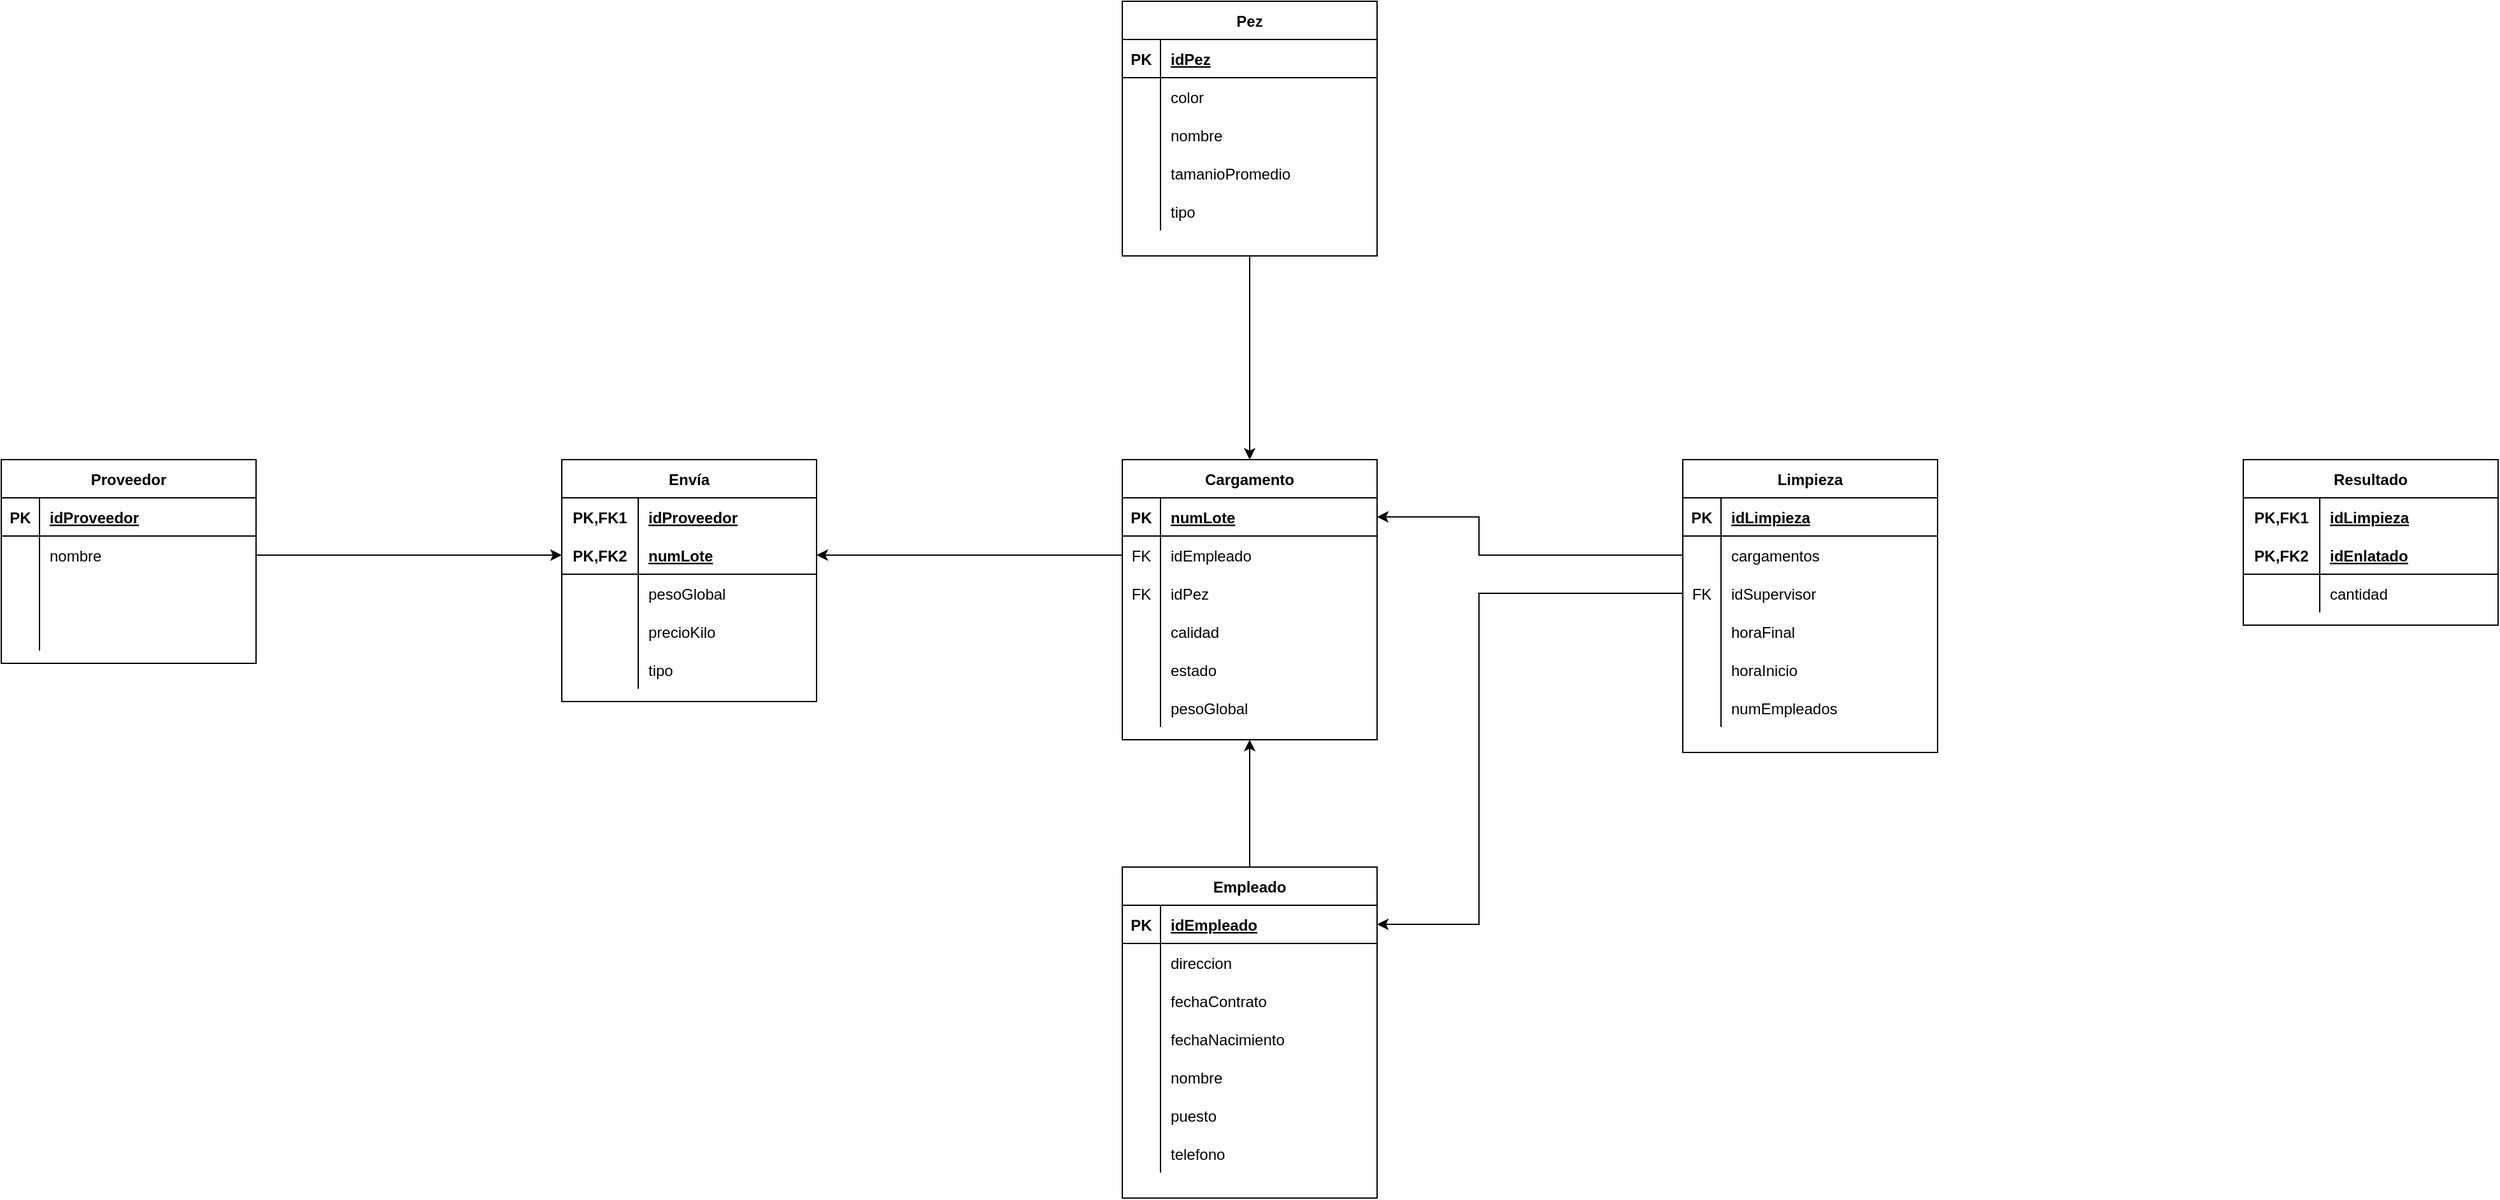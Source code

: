 <mxfile version="13.10.0" type="github"><diagram id="kUSdFy0e1hqgJt6HPNU2" name="Page-1"><mxGraphModel dx="1304" dy="496" grid="1" gridSize="10" guides="1" tooltips="1" connect="1" arrows="1" fold="1" page="1" pageScale="1" pageWidth="827" pageHeight="1169" math="0" shadow="0"><root><mxCell id="0"/><mxCell id="1" parent="0"/><mxCell id="SdPYyNpZILJqe6Lk2ZxD-1" value="Proveedor" style="shape=table;startSize=30;container=1;collapsible=1;childLayout=tableLayout;fixedRows=1;rowLines=0;fontStyle=1;align=center;resizeLast=1;" vertex="1" parent="1"><mxGeometry x="80" y="360" width="200" height="160" as="geometry"/></mxCell><mxCell id="SdPYyNpZILJqe6Lk2ZxD-2" value="" style="shape=partialRectangle;collapsible=0;dropTarget=0;pointerEvents=0;fillColor=none;top=0;left=0;bottom=1;right=0;points=[[0,0.5],[1,0.5]];portConstraint=eastwest;" vertex="1" parent="SdPYyNpZILJqe6Lk2ZxD-1"><mxGeometry y="30" width="200" height="30" as="geometry"/></mxCell><mxCell id="SdPYyNpZILJqe6Lk2ZxD-3" value="PK" style="shape=partialRectangle;connectable=0;fillColor=none;top=0;left=0;bottom=0;right=0;fontStyle=1;overflow=hidden;" vertex="1" parent="SdPYyNpZILJqe6Lk2ZxD-2"><mxGeometry width="30" height="30" as="geometry"/></mxCell><mxCell id="SdPYyNpZILJqe6Lk2ZxD-4" value="idProveedor" style="shape=partialRectangle;connectable=0;fillColor=none;top=0;left=0;bottom=0;right=0;align=left;spacingLeft=6;fontStyle=5;overflow=hidden;" vertex="1" parent="SdPYyNpZILJqe6Lk2ZxD-2"><mxGeometry x="30" width="170" height="30" as="geometry"/></mxCell><mxCell id="SdPYyNpZILJqe6Lk2ZxD-5" value="" style="shape=partialRectangle;collapsible=0;dropTarget=0;pointerEvents=0;fillColor=none;top=0;left=0;bottom=0;right=0;points=[[0,0.5],[1,0.5]];portConstraint=eastwest;" vertex="1" parent="SdPYyNpZILJqe6Lk2ZxD-1"><mxGeometry y="60" width="200" height="30" as="geometry"/></mxCell><mxCell id="SdPYyNpZILJqe6Lk2ZxD-6" value="" style="shape=partialRectangle;connectable=0;fillColor=none;top=0;left=0;bottom=0;right=0;editable=1;overflow=hidden;" vertex="1" parent="SdPYyNpZILJqe6Lk2ZxD-5"><mxGeometry width="30" height="30" as="geometry"/></mxCell><mxCell id="SdPYyNpZILJqe6Lk2ZxD-7" value="nombre" style="shape=partialRectangle;connectable=0;fillColor=none;top=0;left=0;bottom=0;right=0;align=left;spacingLeft=6;overflow=hidden;" vertex="1" parent="SdPYyNpZILJqe6Lk2ZxD-5"><mxGeometry x="30" width="170" height="30" as="geometry"/></mxCell><mxCell id="SdPYyNpZILJqe6Lk2ZxD-8" value="" style="shape=partialRectangle;collapsible=0;dropTarget=0;pointerEvents=0;fillColor=none;top=0;left=0;bottom=0;right=0;points=[[0,0.5],[1,0.5]];portConstraint=eastwest;" vertex="1" parent="SdPYyNpZILJqe6Lk2ZxD-1"><mxGeometry y="90" width="200" height="30" as="geometry"/></mxCell><mxCell id="SdPYyNpZILJqe6Lk2ZxD-9" value="" style="shape=partialRectangle;connectable=0;fillColor=none;top=0;left=0;bottom=0;right=0;editable=1;overflow=hidden;" vertex="1" parent="SdPYyNpZILJqe6Lk2ZxD-8"><mxGeometry width="30" height="30" as="geometry"/></mxCell><mxCell id="SdPYyNpZILJqe6Lk2ZxD-10" value="" style="shape=partialRectangle;connectable=0;fillColor=none;top=0;left=0;bottom=0;right=0;align=left;spacingLeft=6;overflow=hidden;" vertex="1" parent="SdPYyNpZILJqe6Lk2ZxD-8"><mxGeometry x="30" width="170" height="30" as="geometry"/></mxCell><mxCell id="SdPYyNpZILJqe6Lk2ZxD-11" value="" style="shape=partialRectangle;collapsible=0;dropTarget=0;pointerEvents=0;fillColor=none;top=0;left=0;bottom=0;right=0;points=[[0,0.5],[1,0.5]];portConstraint=eastwest;" vertex="1" parent="SdPYyNpZILJqe6Lk2ZxD-1"><mxGeometry y="120" width="200" height="30" as="geometry"/></mxCell><mxCell id="SdPYyNpZILJqe6Lk2ZxD-12" value="" style="shape=partialRectangle;connectable=0;fillColor=none;top=0;left=0;bottom=0;right=0;editable=1;overflow=hidden;" vertex="1" parent="SdPYyNpZILJqe6Lk2ZxD-11"><mxGeometry width="30" height="30" as="geometry"/></mxCell><mxCell id="SdPYyNpZILJqe6Lk2ZxD-13" value="" style="shape=partialRectangle;connectable=0;fillColor=none;top=0;left=0;bottom=0;right=0;align=left;spacingLeft=6;overflow=hidden;" vertex="1" parent="SdPYyNpZILJqe6Lk2ZxD-11"><mxGeometry x="30" width="170" height="30" as="geometry"/></mxCell><mxCell id="SdPYyNpZILJqe6Lk2ZxD-14" value="Envía" style="shape=table;startSize=30;container=1;collapsible=1;childLayout=tableLayout;fixedRows=1;rowLines=0;fontStyle=1;align=center;resizeLast=1;" vertex="1" parent="1"><mxGeometry x="520" y="360" width="200" height="190" as="geometry"/></mxCell><mxCell id="SdPYyNpZILJqe6Lk2ZxD-15" value="" style="shape=partialRectangle;collapsible=0;dropTarget=0;pointerEvents=0;fillColor=none;top=0;left=0;bottom=0;right=0;points=[[0,0.5],[1,0.5]];portConstraint=eastwest;" vertex="1" parent="SdPYyNpZILJqe6Lk2ZxD-14"><mxGeometry y="30" width="200" height="30" as="geometry"/></mxCell><mxCell id="SdPYyNpZILJqe6Lk2ZxD-16" value="PK,FK1" style="shape=partialRectangle;connectable=0;fillColor=none;top=0;left=0;bottom=0;right=0;fontStyle=1;overflow=hidden;" vertex="1" parent="SdPYyNpZILJqe6Lk2ZxD-15"><mxGeometry width="60" height="30" as="geometry"/></mxCell><mxCell id="SdPYyNpZILJqe6Lk2ZxD-17" value="idProveedor" style="shape=partialRectangle;connectable=0;fillColor=none;top=0;left=0;bottom=0;right=0;align=left;spacingLeft=6;fontStyle=5;overflow=hidden;" vertex="1" parent="SdPYyNpZILJqe6Lk2ZxD-15"><mxGeometry x="60" width="140" height="30" as="geometry"/></mxCell><mxCell id="SdPYyNpZILJqe6Lk2ZxD-18" value="" style="shape=partialRectangle;collapsible=0;dropTarget=0;pointerEvents=0;fillColor=none;top=0;left=0;bottom=1;right=0;points=[[0,0.5],[1,0.5]];portConstraint=eastwest;" vertex="1" parent="SdPYyNpZILJqe6Lk2ZxD-14"><mxGeometry y="60" width="200" height="30" as="geometry"/></mxCell><mxCell id="SdPYyNpZILJqe6Lk2ZxD-19" value="PK,FK2" style="shape=partialRectangle;connectable=0;fillColor=none;top=0;left=0;bottom=0;right=0;fontStyle=1;overflow=hidden;" vertex="1" parent="SdPYyNpZILJqe6Lk2ZxD-18"><mxGeometry width="60" height="30" as="geometry"/></mxCell><mxCell id="SdPYyNpZILJqe6Lk2ZxD-20" value="numLote" style="shape=partialRectangle;connectable=0;fillColor=none;top=0;left=0;bottom=0;right=0;align=left;spacingLeft=6;fontStyle=5;overflow=hidden;" vertex="1" parent="SdPYyNpZILJqe6Lk2ZxD-18"><mxGeometry x="60" width="140" height="30" as="geometry"/></mxCell><mxCell id="SdPYyNpZILJqe6Lk2ZxD-24" value="" style="shape=partialRectangle;collapsible=0;dropTarget=0;pointerEvents=0;fillColor=none;top=0;left=0;bottom=0;right=0;points=[[0,0.5],[1,0.5]];portConstraint=eastwest;" vertex="1" parent="SdPYyNpZILJqe6Lk2ZxD-14"><mxGeometry y="90" width="200" height="30" as="geometry"/></mxCell><mxCell id="SdPYyNpZILJqe6Lk2ZxD-25" value="" style="shape=partialRectangle;connectable=0;fillColor=none;top=0;left=0;bottom=0;right=0;editable=1;overflow=hidden;" vertex="1" parent="SdPYyNpZILJqe6Lk2ZxD-24"><mxGeometry width="60" height="30" as="geometry"/></mxCell><mxCell id="SdPYyNpZILJqe6Lk2ZxD-26" value="pesoGlobal" style="shape=partialRectangle;connectable=0;fillColor=none;top=0;left=0;bottom=0;right=0;align=left;spacingLeft=6;overflow=hidden;" vertex="1" parent="SdPYyNpZILJqe6Lk2ZxD-24"><mxGeometry x="60" width="140" height="30" as="geometry"/></mxCell><mxCell id="SdPYyNpZILJqe6Lk2ZxD-27" value="" style="shape=partialRectangle;collapsible=0;dropTarget=0;pointerEvents=0;fillColor=none;top=0;left=0;bottom=0;right=0;points=[[0,0.5],[1,0.5]];portConstraint=eastwest;" vertex="1" parent="SdPYyNpZILJqe6Lk2ZxD-14"><mxGeometry y="120" width="200" height="30" as="geometry"/></mxCell><mxCell id="SdPYyNpZILJqe6Lk2ZxD-28" value="" style="shape=partialRectangle;connectable=0;fillColor=none;top=0;left=0;bottom=0;right=0;editable=1;overflow=hidden;" vertex="1" parent="SdPYyNpZILJqe6Lk2ZxD-27"><mxGeometry width="60" height="30" as="geometry"/></mxCell><mxCell id="SdPYyNpZILJqe6Lk2ZxD-29" value="precioKilo" style="shape=partialRectangle;connectable=0;fillColor=none;top=0;left=0;bottom=0;right=0;align=left;spacingLeft=6;overflow=hidden;" vertex="1" parent="SdPYyNpZILJqe6Lk2ZxD-27"><mxGeometry x="60" width="140" height="30" as="geometry"/></mxCell><mxCell id="SdPYyNpZILJqe6Lk2ZxD-21" value="" style="shape=partialRectangle;collapsible=0;dropTarget=0;pointerEvents=0;fillColor=none;top=0;left=0;bottom=0;right=0;points=[[0,0.5],[1,0.5]];portConstraint=eastwest;" vertex="1" parent="SdPYyNpZILJqe6Lk2ZxD-14"><mxGeometry y="150" width="200" height="30" as="geometry"/></mxCell><mxCell id="SdPYyNpZILJqe6Lk2ZxD-22" value="" style="shape=partialRectangle;connectable=0;fillColor=none;top=0;left=0;bottom=0;right=0;editable=1;overflow=hidden;" vertex="1" parent="SdPYyNpZILJqe6Lk2ZxD-21"><mxGeometry width="60" height="30" as="geometry"/></mxCell><mxCell id="SdPYyNpZILJqe6Lk2ZxD-23" value="tipo" style="shape=partialRectangle;connectable=0;fillColor=none;top=0;left=0;bottom=0;right=0;align=left;spacingLeft=6;overflow=hidden;" vertex="1" parent="SdPYyNpZILJqe6Lk2ZxD-21"><mxGeometry x="60" width="140" height="30" as="geometry"/></mxCell><mxCell id="SdPYyNpZILJqe6Lk2ZxD-33" value="Cargamento" style="shape=table;startSize=30;container=1;collapsible=1;childLayout=tableLayout;fixedRows=1;rowLines=0;fontStyle=1;align=center;resizeLast=1;" vertex="1" parent="1"><mxGeometry x="960" y="360" width="200" height="220" as="geometry"/></mxCell><mxCell id="SdPYyNpZILJqe6Lk2ZxD-34" value="" style="shape=partialRectangle;collapsible=0;dropTarget=0;pointerEvents=0;fillColor=none;top=0;left=0;bottom=1;right=0;points=[[0,0.5],[1,0.5]];portConstraint=eastwest;" vertex="1" parent="SdPYyNpZILJqe6Lk2ZxD-33"><mxGeometry y="30" width="200" height="30" as="geometry"/></mxCell><mxCell id="SdPYyNpZILJqe6Lk2ZxD-35" value="PK" style="shape=partialRectangle;connectable=0;fillColor=none;top=0;left=0;bottom=0;right=0;fontStyle=1;overflow=hidden;" vertex="1" parent="SdPYyNpZILJqe6Lk2ZxD-34"><mxGeometry width="30" height="30" as="geometry"/></mxCell><mxCell id="SdPYyNpZILJqe6Lk2ZxD-36" value="numLote" style="shape=partialRectangle;connectable=0;fillColor=none;top=0;left=0;bottom=0;right=0;align=left;spacingLeft=6;fontStyle=5;overflow=hidden;" vertex="1" parent="SdPYyNpZILJqe6Lk2ZxD-34"><mxGeometry x="30" width="170" height="30" as="geometry"/></mxCell><mxCell id="SdPYyNpZILJqe6Lk2ZxD-136" value="" style="shape=partialRectangle;collapsible=0;dropTarget=0;pointerEvents=0;fillColor=none;top=0;left=0;bottom=0;right=0;points=[[0,0.5],[1,0.5]];portConstraint=eastwest;" vertex="1" parent="SdPYyNpZILJqe6Lk2ZxD-33"><mxGeometry y="60" width="200" height="30" as="geometry"/></mxCell><mxCell id="SdPYyNpZILJqe6Lk2ZxD-137" value="FK" style="shape=partialRectangle;connectable=0;fillColor=none;top=0;left=0;bottom=0;right=0;editable=1;overflow=hidden;" vertex="1" parent="SdPYyNpZILJqe6Lk2ZxD-136"><mxGeometry width="30" height="30" as="geometry"/></mxCell><mxCell id="SdPYyNpZILJqe6Lk2ZxD-138" value="idEmpleado" style="shape=partialRectangle;connectable=0;fillColor=none;top=0;left=0;bottom=0;right=0;align=left;spacingLeft=6;overflow=hidden;" vertex="1" parent="SdPYyNpZILJqe6Lk2ZxD-136"><mxGeometry x="30" width="170" height="30" as="geometry"/></mxCell><mxCell id="SdPYyNpZILJqe6Lk2ZxD-155" value="" style="shape=partialRectangle;collapsible=0;dropTarget=0;pointerEvents=0;fillColor=none;top=0;left=0;bottom=0;right=0;points=[[0,0.5],[1,0.5]];portConstraint=eastwest;" vertex="1" parent="SdPYyNpZILJqe6Lk2ZxD-33"><mxGeometry y="90" width="200" height="30" as="geometry"/></mxCell><mxCell id="SdPYyNpZILJqe6Lk2ZxD-156" value="FK" style="shape=partialRectangle;connectable=0;fillColor=none;top=0;left=0;bottom=0;right=0;editable=1;overflow=hidden;" vertex="1" parent="SdPYyNpZILJqe6Lk2ZxD-155"><mxGeometry width="30" height="30" as="geometry"/></mxCell><mxCell id="SdPYyNpZILJqe6Lk2ZxD-157" value="idPez" style="shape=partialRectangle;connectable=0;fillColor=none;top=0;left=0;bottom=0;right=0;align=left;spacingLeft=6;overflow=hidden;" vertex="1" parent="SdPYyNpZILJqe6Lk2ZxD-155"><mxGeometry x="30" width="170" height="30" as="geometry"/></mxCell><mxCell id="SdPYyNpZILJqe6Lk2ZxD-43" value="" style="shape=partialRectangle;collapsible=0;dropTarget=0;pointerEvents=0;fillColor=none;top=0;left=0;bottom=0;right=0;points=[[0,0.5],[1,0.5]];portConstraint=eastwest;" vertex="1" parent="SdPYyNpZILJqe6Lk2ZxD-33"><mxGeometry y="120" width="200" height="30" as="geometry"/></mxCell><mxCell id="SdPYyNpZILJqe6Lk2ZxD-44" value="" style="shape=partialRectangle;connectable=0;fillColor=none;top=0;left=0;bottom=0;right=0;editable=1;overflow=hidden;" vertex="1" parent="SdPYyNpZILJqe6Lk2ZxD-43"><mxGeometry width="30" height="30" as="geometry"/></mxCell><mxCell id="SdPYyNpZILJqe6Lk2ZxD-45" value="calidad" style="shape=partialRectangle;connectable=0;fillColor=none;top=0;left=0;bottom=0;right=0;align=left;spacingLeft=6;overflow=hidden;" vertex="1" parent="SdPYyNpZILJqe6Lk2ZxD-43"><mxGeometry x="30" width="170" height="30" as="geometry"/></mxCell><mxCell id="SdPYyNpZILJqe6Lk2ZxD-37" value="" style="shape=partialRectangle;collapsible=0;dropTarget=0;pointerEvents=0;fillColor=none;top=0;left=0;bottom=0;right=0;points=[[0,0.5],[1,0.5]];portConstraint=eastwest;" vertex="1" parent="SdPYyNpZILJqe6Lk2ZxD-33"><mxGeometry y="150" width="200" height="30" as="geometry"/></mxCell><mxCell id="SdPYyNpZILJqe6Lk2ZxD-38" value="" style="shape=partialRectangle;connectable=0;fillColor=none;top=0;left=0;bottom=0;right=0;editable=1;overflow=hidden;" vertex="1" parent="SdPYyNpZILJqe6Lk2ZxD-37"><mxGeometry width="30" height="30" as="geometry"/></mxCell><mxCell id="SdPYyNpZILJqe6Lk2ZxD-39" value="estado" style="shape=partialRectangle;connectable=0;fillColor=none;top=0;left=0;bottom=0;right=0;align=left;spacingLeft=6;overflow=hidden;" vertex="1" parent="SdPYyNpZILJqe6Lk2ZxD-37"><mxGeometry x="30" width="170" height="30" as="geometry"/></mxCell><mxCell id="SdPYyNpZILJqe6Lk2ZxD-40" value="" style="shape=partialRectangle;collapsible=0;dropTarget=0;pointerEvents=0;fillColor=none;top=0;left=0;bottom=0;right=0;points=[[0,0.5],[1,0.5]];portConstraint=eastwest;" vertex="1" parent="SdPYyNpZILJqe6Lk2ZxD-33"><mxGeometry y="180" width="200" height="30" as="geometry"/></mxCell><mxCell id="SdPYyNpZILJqe6Lk2ZxD-41" value="" style="shape=partialRectangle;connectable=0;fillColor=none;top=0;left=0;bottom=0;right=0;editable=1;overflow=hidden;" vertex="1" parent="SdPYyNpZILJqe6Lk2ZxD-40"><mxGeometry width="30" height="30" as="geometry"/></mxCell><mxCell id="SdPYyNpZILJqe6Lk2ZxD-42" value="pesoGlobal" style="shape=partialRectangle;connectable=0;fillColor=none;top=0;left=0;bottom=0;right=0;align=left;spacingLeft=6;overflow=hidden;" vertex="1" parent="SdPYyNpZILJqe6Lk2ZxD-40"><mxGeometry x="30" width="170" height="30" as="geometry"/></mxCell><mxCell id="SdPYyNpZILJqe6Lk2ZxD-49" style="edgeStyle=orthogonalEdgeStyle;rounded=0;orthogonalLoop=1;jettySize=auto;html=1;exitX=1;exitY=0.5;exitDx=0;exitDy=0;entryX=0;entryY=0.5;entryDx=0;entryDy=0;startSize=30;" edge="1" parent="1" source="SdPYyNpZILJqe6Lk2ZxD-5" target="SdPYyNpZILJqe6Lk2ZxD-18"><mxGeometry relative="1" as="geometry"/></mxCell><mxCell id="SdPYyNpZILJqe6Lk2ZxD-50" style="edgeStyle=orthogonalEdgeStyle;rounded=0;orthogonalLoop=1;jettySize=auto;html=1;exitX=0;exitY=0.5;exitDx=0;exitDy=0;startSize=30;" edge="1" parent="1" source="SdPYyNpZILJqe6Lk2ZxD-136" target="SdPYyNpZILJqe6Lk2ZxD-18"><mxGeometry relative="1" as="geometry"/></mxCell><mxCell id="SdPYyNpZILJqe6Lk2ZxD-71" style="edgeStyle=orthogonalEdgeStyle;rounded=0;orthogonalLoop=1;jettySize=auto;html=1;exitX=0.5;exitY=1;exitDx=0;exitDy=0;entryX=0.5;entryY=0;entryDx=0;entryDy=0;startSize=30;" edge="1" parent="1" source="SdPYyNpZILJqe6Lk2ZxD-51" target="SdPYyNpZILJqe6Lk2ZxD-33"><mxGeometry relative="1" as="geometry"/></mxCell><mxCell id="SdPYyNpZILJqe6Lk2ZxD-51" value="Pez" style="shape=table;startSize=30;container=1;collapsible=1;childLayout=tableLayout;fixedRows=1;rowLines=0;fontStyle=1;align=center;resizeLast=1;" vertex="1" parent="1"><mxGeometry x="960" width="200" height="200" as="geometry"/></mxCell><mxCell id="SdPYyNpZILJqe6Lk2ZxD-52" value="" style="shape=partialRectangle;collapsible=0;dropTarget=0;pointerEvents=0;fillColor=none;top=0;left=0;bottom=1;right=0;points=[[0,0.5],[1,0.5]];portConstraint=eastwest;" vertex="1" parent="SdPYyNpZILJqe6Lk2ZxD-51"><mxGeometry y="30" width="200" height="30" as="geometry"/></mxCell><mxCell id="SdPYyNpZILJqe6Lk2ZxD-53" value="PK" style="shape=partialRectangle;connectable=0;fillColor=none;top=0;left=0;bottom=0;right=0;fontStyle=1;overflow=hidden;" vertex="1" parent="SdPYyNpZILJqe6Lk2ZxD-52"><mxGeometry width="30" height="30" as="geometry"/></mxCell><mxCell id="SdPYyNpZILJqe6Lk2ZxD-54" value="idPez" style="shape=partialRectangle;connectable=0;fillColor=none;top=0;left=0;bottom=0;right=0;align=left;spacingLeft=6;fontStyle=5;overflow=hidden;" vertex="1" parent="SdPYyNpZILJqe6Lk2ZxD-52"><mxGeometry x="30" width="170" height="30" as="geometry"/></mxCell><mxCell id="SdPYyNpZILJqe6Lk2ZxD-55" value="" style="shape=partialRectangle;collapsible=0;dropTarget=0;pointerEvents=0;fillColor=none;top=0;left=0;bottom=0;right=0;points=[[0,0.5],[1,0.5]];portConstraint=eastwest;" vertex="1" parent="SdPYyNpZILJqe6Lk2ZxD-51"><mxGeometry y="60" width="200" height="30" as="geometry"/></mxCell><mxCell id="SdPYyNpZILJqe6Lk2ZxD-56" value="" style="shape=partialRectangle;connectable=0;fillColor=none;top=0;left=0;bottom=0;right=0;editable=1;overflow=hidden;" vertex="1" parent="SdPYyNpZILJqe6Lk2ZxD-55"><mxGeometry width="30" height="30" as="geometry"/></mxCell><mxCell id="SdPYyNpZILJqe6Lk2ZxD-57" value="color" style="shape=partialRectangle;connectable=0;fillColor=none;top=0;left=0;bottom=0;right=0;align=left;spacingLeft=6;overflow=hidden;" vertex="1" parent="SdPYyNpZILJqe6Lk2ZxD-55"><mxGeometry x="30" width="170" height="30" as="geometry"/></mxCell><mxCell id="SdPYyNpZILJqe6Lk2ZxD-58" value="" style="shape=partialRectangle;collapsible=0;dropTarget=0;pointerEvents=0;fillColor=none;top=0;left=0;bottom=0;right=0;points=[[0,0.5],[1,0.5]];portConstraint=eastwest;" vertex="1" parent="SdPYyNpZILJqe6Lk2ZxD-51"><mxGeometry y="90" width="200" height="30" as="geometry"/></mxCell><mxCell id="SdPYyNpZILJqe6Lk2ZxD-59" value="" style="shape=partialRectangle;connectable=0;fillColor=none;top=0;left=0;bottom=0;right=0;editable=1;overflow=hidden;" vertex="1" parent="SdPYyNpZILJqe6Lk2ZxD-58"><mxGeometry width="30" height="30" as="geometry"/></mxCell><mxCell id="SdPYyNpZILJqe6Lk2ZxD-60" value="nombre" style="shape=partialRectangle;connectable=0;fillColor=none;top=0;left=0;bottom=0;right=0;align=left;spacingLeft=6;overflow=hidden;" vertex="1" parent="SdPYyNpZILJqe6Lk2ZxD-58"><mxGeometry x="30" width="170" height="30" as="geometry"/></mxCell><mxCell id="SdPYyNpZILJqe6Lk2ZxD-61" value="" style="shape=partialRectangle;collapsible=0;dropTarget=0;pointerEvents=0;fillColor=none;top=0;left=0;bottom=0;right=0;points=[[0,0.5],[1,0.5]];portConstraint=eastwest;" vertex="1" parent="SdPYyNpZILJqe6Lk2ZxD-51"><mxGeometry y="120" width="200" height="30" as="geometry"/></mxCell><mxCell id="SdPYyNpZILJqe6Lk2ZxD-62" value="" style="shape=partialRectangle;connectable=0;fillColor=none;top=0;left=0;bottom=0;right=0;editable=1;overflow=hidden;" vertex="1" parent="SdPYyNpZILJqe6Lk2ZxD-61"><mxGeometry width="30" height="30" as="geometry"/></mxCell><mxCell id="SdPYyNpZILJqe6Lk2ZxD-63" value="tamanioPromedio" style="shape=partialRectangle;connectable=0;fillColor=none;top=0;left=0;bottom=0;right=0;align=left;spacingLeft=6;overflow=hidden;" vertex="1" parent="SdPYyNpZILJqe6Lk2ZxD-61"><mxGeometry x="30" width="170" height="30" as="geometry"/></mxCell><mxCell id="SdPYyNpZILJqe6Lk2ZxD-64" value="" style="shape=partialRectangle;collapsible=0;dropTarget=0;pointerEvents=0;fillColor=none;top=0;left=0;bottom=0;right=0;points=[[0,0.5],[1,0.5]];portConstraint=eastwest;" vertex="1" parent="SdPYyNpZILJqe6Lk2ZxD-51"><mxGeometry y="150" width="200" height="30" as="geometry"/></mxCell><mxCell id="SdPYyNpZILJqe6Lk2ZxD-65" value="" style="shape=partialRectangle;connectable=0;fillColor=none;top=0;left=0;bottom=0;right=0;editable=1;overflow=hidden;" vertex="1" parent="SdPYyNpZILJqe6Lk2ZxD-64"><mxGeometry width="30" height="30" as="geometry"/></mxCell><mxCell id="SdPYyNpZILJqe6Lk2ZxD-66" value="tipo" style="shape=partialRectangle;connectable=0;fillColor=none;top=0;left=0;bottom=0;right=0;align=left;spacingLeft=6;overflow=hidden;" vertex="1" parent="SdPYyNpZILJqe6Lk2ZxD-64"><mxGeometry x="30" width="170" height="30" as="geometry"/></mxCell><mxCell id="SdPYyNpZILJqe6Lk2ZxD-113" style="edgeStyle=orthogonalEdgeStyle;rounded=0;orthogonalLoop=1;jettySize=auto;html=1;exitX=0.5;exitY=0;exitDx=0;exitDy=0;entryX=0.5;entryY=1;entryDx=0;entryDy=0;startSize=30;" edge="1" parent="1" source="SdPYyNpZILJqe6Lk2ZxD-72" target="SdPYyNpZILJqe6Lk2ZxD-33"><mxGeometry relative="1" as="geometry"/></mxCell><mxCell id="SdPYyNpZILJqe6Lk2ZxD-72" value="Empleado" style="shape=table;startSize=30;container=1;collapsible=1;childLayout=tableLayout;fixedRows=1;rowLines=0;fontStyle=1;align=center;resizeLast=1;" vertex="1" parent="1"><mxGeometry x="960" y="680" width="200" height="260" as="geometry"/></mxCell><mxCell id="SdPYyNpZILJqe6Lk2ZxD-73" value="" style="shape=partialRectangle;collapsible=0;dropTarget=0;pointerEvents=0;fillColor=none;top=0;left=0;bottom=1;right=0;points=[[0,0.5],[1,0.5]];portConstraint=eastwest;" vertex="1" parent="SdPYyNpZILJqe6Lk2ZxD-72"><mxGeometry y="30" width="200" height="30" as="geometry"/></mxCell><mxCell id="SdPYyNpZILJqe6Lk2ZxD-74" value="PK" style="shape=partialRectangle;connectable=0;fillColor=none;top=0;left=0;bottom=0;right=0;fontStyle=1;overflow=hidden;" vertex="1" parent="SdPYyNpZILJqe6Lk2ZxD-73"><mxGeometry width="30" height="30" as="geometry"/></mxCell><mxCell id="SdPYyNpZILJqe6Lk2ZxD-75" value="idEmpleado" style="shape=partialRectangle;connectable=0;fillColor=none;top=0;left=0;bottom=0;right=0;align=left;spacingLeft=6;fontStyle=5;overflow=hidden;" vertex="1" parent="SdPYyNpZILJqe6Lk2ZxD-73"><mxGeometry x="30" width="170" height="30" as="geometry"/></mxCell><mxCell id="SdPYyNpZILJqe6Lk2ZxD-76" value="" style="shape=partialRectangle;collapsible=0;dropTarget=0;pointerEvents=0;fillColor=none;top=0;left=0;bottom=0;right=0;points=[[0,0.5],[1,0.5]];portConstraint=eastwest;" vertex="1" parent="SdPYyNpZILJqe6Lk2ZxD-72"><mxGeometry y="60" width="200" height="30" as="geometry"/></mxCell><mxCell id="SdPYyNpZILJqe6Lk2ZxD-77" value="" style="shape=partialRectangle;connectable=0;fillColor=none;top=0;left=0;bottom=0;right=0;editable=1;overflow=hidden;" vertex="1" parent="SdPYyNpZILJqe6Lk2ZxD-76"><mxGeometry width="30" height="30" as="geometry"/></mxCell><mxCell id="SdPYyNpZILJqe6Lk2ZxD-78" value="direccion" style="shape=partialRectangle;connectable=0;fillColor=none;top=0;left=0;bottom=0;right=0;align=left;spacingLeft=6;overflow=hidden;" vertex="1" parent="SdPYyNpZILJqe6Lk2ZxD-76"><mxGeometry x="30" width="170" height="30" as="geometry"/></mxCell><mxCell id="SdPYyNpZILJqe6Lk2ZxD-79" value="" style="shape=partialRectangle;collapsible=0;dropTarget=0;pointerEvents=0;fillColor=none;top=0;left=0;bottom=0;right=0;points=[[0,0.5],[1,0.5]];portConstraint=eastwest;" vertex="1" parent="SdPYyNpZILJqe6Lk2ZxD-72"><mxGeometry y="90" width="200" height="30" as="geometry"/></mxCell><mxCell id="SdPYyNpZILJqe6Lk2ZxD-80" value="" style="shape=partialRectangle;connectable=0;fillColor=none;top=0;left=0;bottom=0;right=0;editable=1;overflow=hidden;" vertex="1" parent="SdPYyNpZILJqe6Lk2ZxD-79"><mxGeometry width="30" height="30" as="geometry"/></mxCell><mxCell id="SdPYyNpZILJqe6Lk2ZxD-81" value="fechaContrato" style="shape=partialRectangle;connectable=0;fillColor=none;top=0;left=0;bottom=0;right=0;align=left;spacingLeft=6;overflow=hidden;" vertex="1" parent="SdPYyNpZILJqe6Lk2ZxD-79"><mxGeometry x="30" width="170" height="30" as="geometry"/></mxCell><mxCell id="SdPYyNpZILJqe6Lk2ZxD-82" value="" style="shape=partialRectangle;collapsible=0;dropTarget=0;pointerEvents=0;fillColor=none;top=0;left=0;bottom=0;right=0;points=[[0,0.5],[1,0.5]];portConstraint=eastwest;" vertex="1" parent="SdPYyNpZILJqe6Lk2ZxD-72"><mxGeometry y="120" width="200" height="30" as="geometry"/></mxCell><mxCell id="SdPYyNpZILJqe6Lk2ZxD-83" value="" style="shape=partialRectangle;connectable=0;fillColor=none;top=0;left=0;bottom=0;right=0;editable=1;overflow=hidden;" vertex="1" parent="SdPYyNpZILJqe6Lk2ZxD-82"><mxGeometry width="30" height="30" as="geometry"/></mxCell><mxCell id="SdPYyNpZILJqe6Lk2ZxD-84" value="fechaNacimiento" style="shape=partialRectangle;connectable=0;fillColor=none;top=0;left=0;bottom=0;right=0;align=left;spacingLeft=6;overflow=hidden;" vertex="1" parent="SdPYyNpZILJqe6Lk2ZxD-82"><mxGeometry x="30" width="170" height="30" as="geometry"/></mxCell><mxCell id="SdPYyNpZILJqe6Lk2ZxD-85" value="" style="shape=partialRectangle;collapsible=0;dropTarget=0;pointerEvents=0;fillColor=none;top=0;left=0;bottom=0;right=0;points=[[0,0.5],[1,0.5]];portConstraint=eastwest;" vertex="1" parent="SdPYyNpZILJqe6Lk2ZxD-72"><mxGeometry y="150" width="200" height="30" as="geometry"/></mxCell><mxCell id="SdPYyNpZILJqe6Lk2ZxD-86" value="" style="shape=partialRectangle;connectable=0;fillColor=none;top=0;left=0;bottom=0;right=0;editable=1;overflow=hidden;" vertex="1" parent="SdPYyNpZILJqe6Lk2ZxD-85"><mxGeometry width="30" height="30" as="geometry"/></mxCell><mxCell id="SdPYyNpZILJqe6Lk2ZxD-87" value="nombre" style="shape=partialRectangle;connectable=0;fillColor=none;top=0;left=0;bottom=0;right=0;align=left;spacingLeft=6;overflow=hidden;" vertex="1" parent="SdPYyNpZILJqe6Lk2ZxD-85"><mxGeometry x="30" width="170" height="30" as="geometry"/></mxCell><mxCell id="SdPYyNpZILJqe6Lk2ZxD-88" value="" style="shape=partialRectangle;collapsible=0;dropTarget=0;pointerEvents=0;fillColor=none;top=0;left=0;bottom=0;right=0;points=[[0,0.5],[1,0.5]];portConstraint=eastwest;" vertex="1" parent="SdPYyNpZILJqe6Lk2ZxD-72"><mxGeometry y="180" width="200" height="30" as="geometry"/></mxCell><mxCell id="SdPYyNpZILJqe6Lk2ZxD-89" value="" style="shape=partialRectangle;connectable=0;fillColor=none;top=0;left=0;bottom=0;right=0;editable=1;overflow=hidden;" vertex="1" parent="SdPYyNpZILJqe6Lk2ZxD-88"><mxGeometry width="30" height="30" as="geometry"/></mxCell><mxCell id="SdPYyNpZILJqe6Lk2ZxD-90" value="puesto" style="shape=partialRectangle;connectable=0;fillColor=none;top=0;left=0;bottom=0;right=0;align=left;spacingLeft=6;overflow=hidden;" vertex="1" parent="SdPYyNpZILJqe6Lk2ZxD-88"><mxGeometry x="30" width="170" height="30" as="geometry"/></mxCell><mxCell id="SdPYyNpZILJqe6Lk2ZxD-110" value="" style="shape=partialRectangle;collapsible=0;dropTarget=0;pointerEvents=0;fillColor=none;top=0;left=0;bottom=0;right=0;points=[[0,0.5],[1,0.5]];portConstraint=eastwest;" vertex="1" parent="SdPYyNpZILJqe6Lk2ZxD-72"><mxGeometry y="210" width="200" height="30" as="geometry"/></mxCell><mxCell id="SdPYyNpZILJqe6Lk2ZxD-111" value="" style="shape=partialRectangle;connectable=0;fillColor=none;top=0;left=0;bottom=0;right=0;editable=1;overflow=hidden;" vertex="1" parent="SdPYyNpZILJqe6Lk2ZxD-110"><mxGeometry width="30" height="30" as="geometry"/></mxCell><mxCell id="SdPYyNpZILJqe6Lk2ZxD-112" value="telefono" style="shape=partialRectangle;connectable=0;fillColor=none;top=0;left=0;bottom=0;right=0;align=left;spacingLeft=6;overflow=hidden;" vertex="1" parent="SdPYyNpZILJqe6Lk2ZxD-110"><mxGeometry x="30" width="170" height="30" as="geometry"/></mxCell><mxCell id="SdPYyNpZILJqe6Lk2ZxD-114" value="Limpieza" style="shape=table;startSize=30;container=1;collapsible=1;childLayout=tableLayout;fixedRows=1;rowLines=0;fontStyle=1;align=center;resizeLast=1;" vertex="1" parent="1"><mxGeometry x="1400" y="360" width="200" height="230" as="geometry"/></mxCell><mxCell id="SdPYyNpZILJqe6Lk2ZxD-115" value="" style="shape=partialRectangle;collapsible=0;dropTarget=0;pointerEvents=0;fillColor=none;top=0;left=0;bottom=1;right=0;points=[[0,0.5],[1,0.5]];portConstraint=eastwest;" vertex="1" parent="SdPYyNpZILJqe6Lk2ZxD-114"><mxGeometry y="30" width="200" height="30" as="geometry"/></mxCell><mxCell id="SdPYyNpZILJqe6Lk2ZxD-116" value="PK" style="shape=partialRectangle;connectable=0;fillColor=none;top=0;left=0;bottom=0;right=0;fontStyle=1;overflow=hidden;" vertex="1" parent="SdPYyNpZILJqe6Lk2ZxD-115"><mxGeometry width="30" height="30" as="geometry"/></mxCell><mxCell id="SdPYyNpZILJqe6Lk2ZxD-117" value="idLimpieza" style="shape=partialRectangle;connectable=0;fillColor=none;top=0;left=0;bottom=0;right=0;align=left;spacingLeft=6;fontStyle=5;overflow=hidden;" vertex="1" parent="SdPYyNpZILJqe6Lk2ZxD-115"><mxGeometry x="30" width="170" height="30" as="geometry"/></mxCell><mxCell id="SdPYyNpZILJqe6Lk2ZxD-158" value="" style="shape=partialRectangle;collapsible=0;dropTarget=0;pointerEvents=0;fillColor=none;top=0;left=0;bottom=0;right=0;points=[[0,0.5],[1,0.5]];portConstraint=eastwest;" vertex="1" parent="SdPYyNpZILJqe6Lk2ZxD-114"><mxGeometry y="60" width="200" height="30" as="geometry"/></mxCell><mxCell id="SdPYyNpZILJqe6Lk2ZxD-159" value="" style="shape=partialRectangle;connectable=0;fillColor=none;top=0;left=0;bottom=0;right=0;editable=1;overflow=hidden;" vertex="1" parent="SdPYyNpZILJqe6Lk2ZxD-158"><mxGeometry width="30" height="30" as="geometry"/></mxCell><mxCell id="SdPYyNpZILJqe6Lk2ZxD-160" value="cargamentos" style="shape=partialRectangle;connectable=0;fillColor=none;top=0;left=0;bottom=0;right=0;align=left;spacingLeft=6;overflow=hidden;" vertex="1" parent="SdPYyNpZILJqe6Lk2ZxD-158"><mxGeometry x="30" width="170" height="30" as="geometry"/></mxCell><mxCell id="SdPYyNpZILJqe6Lk2ZxD-118" value="" style="shape=partialRectangle;collapsible=0;dropTarget=0;pointerEvents=0;fillColor=none;top=0;left=0;bottom=0;right=0;points=[[0,0.5],[1,0.5]];portConstraint=eastwest;" vertex="1" parent="SdPYyNpZILJqe6Lk2ZxD-114"><mxGeometry y="90" width="200" height="30" as="geometry"/></mxCell><mxCell id="SdPYyNpZILJqe6Lk2ZxD-119" value="FK" style="shape=partialRectangle;connectable=0;fillColor=none;top=0;left=0;bottom=0;right=0;editable=1;overflow=hidden;" vertex="1" parent="SdPYyNpZILJqe6Lk2ZxD-118"><mxGeometry width="30" height="30" as="geometry"/></mxCell><mxCell id="SdPYyNpZILJqe6Lk2ZxD-120" value="idSupervisor" style="shape=partialRectangle;connectable=0;fillColor=none;top=0;left=0;bottom=0;right=0;align=left;spacingLeft=6;overflow=hidden;" vertex="1" parent="SdPYyNpZILJqe6Lk2ZxD-118"><mxGeometry x="30" width="170" height="30" as="geometry"/></mxCell><mxCell id="SdPYyNpZILJqe6Lk2ZxD-121" value="" style="shape=partialRectangle;collapsible=0;dropTarget=0;pointerEvents=0;fillColor=none;top=0;left=0;bottom=0;right=0;points=[[0,0.5],[1,0.5]];portConstraint=eastwest;" vertex="1" parent="SdPYyNpZILJqe6Lk2ZxD-114"><mxGeometry y="120" width="200" height="30" as="geometry"/></mxCell><mxCell id="SdPYyNpZILJqe6Lk2ZxD-122" value="" style="shape=partialRectangle;connectable=0;fillColor=none;top=0;left=0;bottom=0;right=0;editable=1;overflow=hidden;" vertex="1" parent="SdPYyNpZILJqe6Lk2ZxD-121"><mxGeometry width="30" height="30" as="geometry"/></mxCell><mxCell id="SdPYyNpZILJqe6Lk2ZxD-123" value="horaFinal" style="shape=partialRectangle;connectable=0;fillColor=none;top=0;left=0;bottom=0;right=0;align=left;spacingLeft=6;overflow=hidden;" vertex="1" parent="SdPYyNpZILJqe6Lk2ZxD-121"><mxGeometry x="30" width="170" height="30" as="geometry"/></mxCell><mxCell id="SdPYyNpZILJqe6Lk2ZxD-124" value="" style="shape=partialRectangle;collapsible=0;dropTarget=0;pointerEvents=0;fillColor=none;top=0;left=0;bottom=0;right=0;points=[[0,0.5],[1,0.5]];portConstraint=eastwest;" vertex="1" parent="SdPYyNpZILJqe6Lk2ZxD-114"><mxGeometry y="150" width="200" height="30" as="geometry"/></mxCell><mxCell id="SdPYyNpZILJqe6Lk2ZxD-125" value="" style="shape=partialRectangle;connectable=0;fillColor=none;top=0;left=0;bottom=0;right=0;editable=1;overflow=hidden;" vertex="1" parent="SdPYyNpZILJqe6Lk2ZxD-124"><mxGeometry width="30" height="30" as="geometry"/></mxCell><mxCell id="SdPYyNpZILJqe6Lk2ZxD-126" value="horaInicio" style="shape=partialRectangle;connectable=0;fillColor=none;top=0;left=0;bottom=0;right=0;align=left;spacingLeft=6;overflow=hidden;" vertex="1" parent="SdPYyNpZILJqe6Lk2ZxD-124"><mxGeometry x="30" width="170" height="30" as="geometry"/></mxCell><mxCell id="SdPYyNpZILJqe6Lk2ZxD-127" value="" style="shape=partialRectangle;collapsible=0;dropTarget=0;pointerEvents=0;fillColor=none;top=0;left=0;bottom=0;right=0;points=[[0,0.5],[1,0.5]];portConstraint=eastwest;" vertex="1" parent="SdPYyNpZILJqe6Lk2ZxD-114"><mxGeometry y="180" width="200" height="30" as="geometry"/></mxCell><mxCell id="SdPYyNpZILJqe6Lk2ZxD-128" value="" style="shape=partialRectangle;connectable=0;fillColor=none;top=0;left=0;bottom=0;right=0;editable=1;overflow=hidden;" vertex="1" parent="SdPYyNpZILJqe6Lk2ZxD-127"><mxGeometry width="30" height="30" as="geometry"/></mxCell><mxCell id="SdPYyNpZILJqe6Lk2ZxD-129" value="numEmpleados" style="shape=partialRectangle;connectable=0;fillColor=none;top=0;left=0;bottom=0;right=0;align=left;spacingLeft=6;overflow=hidden;" vertex="1" parent="SdPYyNpZILJqe6Lk2ZxD-127"><mxGeometry x="30" width="170" height="30" as="geometry"/></mxCell><mxCell id="SdPYyNpZILJqe6Lk2ZxD-163" style="edgeStyle=orthogonalEdgeStyle;rounded=0;orthogonalLoop=1;jettySize=auto;html=1;exitX=0;exitY=0.5;exitDx=0;exitDy=0;entryX=1;entryY=0.5;entryDx=0;entryDy=0;startSize=30;" edge="1" parent="1" source="SdPYyNpZILJqe6Lk2ZxD-118" target="SdPYyNpZILJqe6Lk2ZxD-73"><mxGeometry relative="1" as="geometry"><Array as="points"><mxPoint x="1240" y="465"/><mxPoint x="1240" y="725"/></Array></mxGeometry></mxCell><mxCell id="SdPYyNpZILJqe6Lk2ZxD-165" style="edgeStyle=orthogonalEdgeStyle;rounded=0;orthogonalLoop=1;jettySize=auto;html=1;exitX=0;exitY=0.5;exitDx=0;exitDy=0;entryX=1;entryY=0.5;entryDx=0;entryDy=0;startSize=30;" edge="1" parent="1" source="SdPYyNpZILJqe6Lk2ZxD-158" target="SdPYyNpZILJqe6Lk2ZxD-34"><mxGeometry relative="1" as="geometry"><Array as="points"><mxPoint x="1240" y="435"/><mxPoint x="1240" y="405"/></Array></mxGeometry></mxCell><mxCell id="SdPYyNpZILJqe6Lk2ZxD-166" value="Resultado" style="shape=table;startSize=30;container=1;collapsible=1;childLayout=tableLayout;fixedRows=1;rowLines=0;fontStyle=1;align=center;resizeLast=1;" vertex="1" parent="1"><mxGeometry x="1840" y="360" width="200" height="130" as="geometry"/></mxCell><mxCell id="SdPYyNpZILJqe6Lk2ZxD-167" value="" style="shape=partialRectangle;collapsible=0;dropTarget=0;pointerEvents=0;fillColor=none;top=0;left=0;bottom=0;right=0;points=[[0,0.5],[1,0.5]];portConstraint=eastwest;" vertex="1" parent="SdPYyNpZILJqe6Lk2ZxD-166"><mxGeometry y="30" width="200" height="30" as="geometry"/></mxCell><mxCell id="SdPYyNpZILJqe6Lk2ZxD-168" value="PK,FK1" style="shape=partialRectangle;connectable=0;fillColor=none;top=0;left=0;bottom=0;right=0;fontStyle=1;overflow=hidden;" vertex="1" parent="SdPYyNpZILJqe6Lk2ZxD-167"><mxGeometry width="60" height="30" as="geometry"/></mxCell><mxCell id="SdPYyNpZILJqe6Lk2ZxD-169" value="idLimpieza" style="shape=partialRectangle;connectable=0;fillColor=none;top=0;left=0;bottom=0;right=0;align=left;spacingLeft=6;fontStyle=5;overflow=hidden;" vertex="1" parent="SdPYyNpZILJqe6Lk2ZxD-167"><mxGeometry x="60" width="140" height="30" as="geometry"/></mxCell><mxCell id="SdPYyNpZILJqe6Lk2ZxD-170" value="" style="shape=partialRectangle;collapsible=0;dropTarget=0;pointerEvents=0;fillColor=none;top=0;left=0;bottom=1;right=0;points=[[0,0.5],[1,0.5]];portConstraint=eastwest;" vertex="1" parent="SdPYyNpZILJqe6Lk2ZxD-166"><mxGeometry y="60" width="200" height="30" as="geometry"/></mxCell><mxCell id="SdPYyNpZILJqe6Lk2ZxD-171" value="PK,FK2" style="shape=partialRectangle;connectable=0;fillColor=none;top=0;left=0;bottom=0;right=0;fontStyle=1;overflow=hidden;" vertex="1" parent="SdPYyNpZILJqe6Lk2ZxD-170"><mxGeometry width="60" height="30" as="geometry"/></mxCell><mxCell id="SdPYyNpZILJqe6Lk2ZxD-172" value="idEnlatado" style="shape=partialRectangle;connectable=0;fillColor=none;top=0;left=0;bottom=0;right=0;align=left;spacingLeft=6;fontStyle=5;overflow=hidden;" vertex="1" parent="SdPYyNpZILJqe6Lk2ZxD-170"><mxGeometry x="60" width="140" height="30" as="geometry"/></mxCell><mxCell id="SdPYyNpZILJqe6Lk2ZxD-173" value="" style="shape=partialRectangle;collapsible=0;dropTarget=0;pointerEvents=0;fillColor=none;top=0;left=0;bottom=0;right=0;points=[[0,0.5],[1,0.5]];portConstraint=eastwest;" vertex="1" parent="SdPYyNpZILJqe6Lk2ZxD-166"><mxGeometry y="90" width="200" height="30" as="geometry"/></mxCell><mxCell id="SdPYyNpZILJqe6Lk2ZxD-174" value="" style="shape=partialRectangle;connectable=0;fillColor=none;top=0;left=0;bottom=0;right=0;editable=1;overflow=hidden;" vertex="1" parent="SdPYyNpZILJqe6Lk2ZxD-173"><mxGeometry width="60" height="30" as="geometry"/></mxCell><mxCell id="SdPYyNpZILJqe6Lk2ZxD-175" value="cantidad" style="shape=partialRectangle;connectable=0;fillColor=none;top=0;left=0;bottom=0;right=0;align=left;spacingLeft=6;overflow=hidden;" vertex="1" parent="SdPYyNpZILJqe6Lk2ZxD-173"><mxGeometry x="60" width="140" height="30" as="geometry"/></mxCell></root></mxGraphModel></diagram></mxfile>